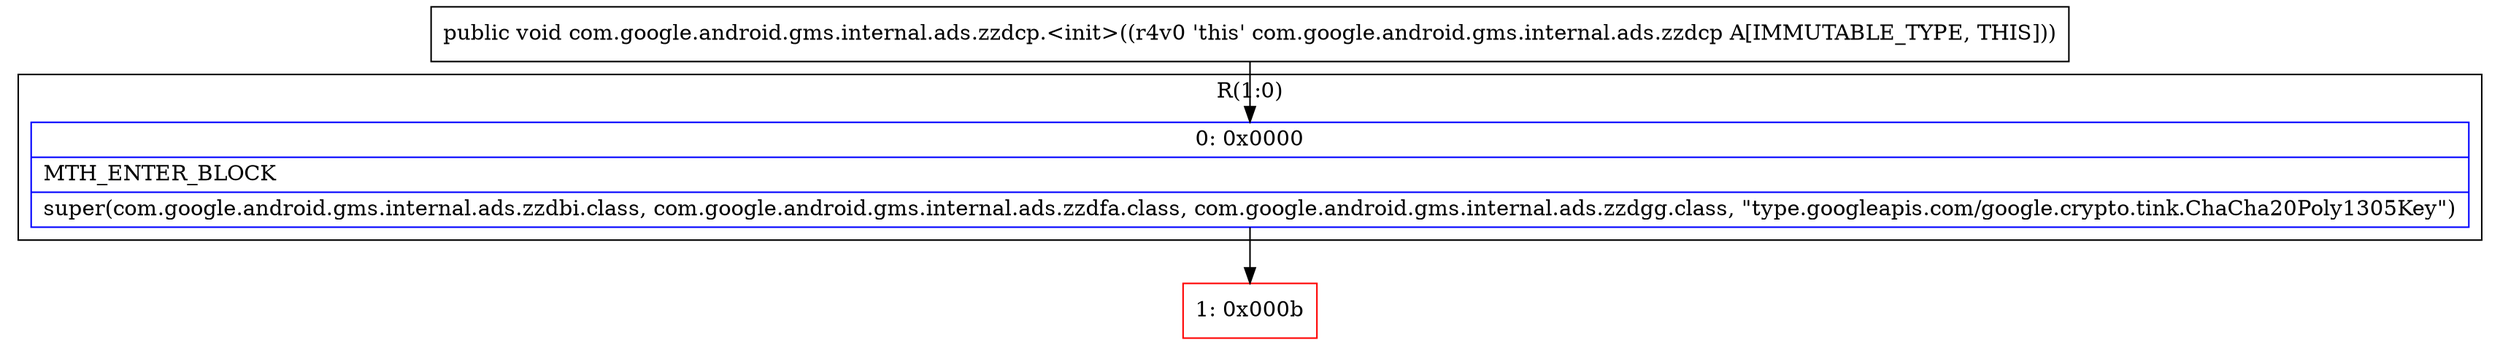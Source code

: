 digraph "CFG forcom.google.android.gms.internal.ads.zzdcp.\<init\>()V" {
subgraph cluster_Region_1137441749 {
label = "R(1:0)";
node [shape=record,color=blue];
Node_0 [shape=record,label="{0\:\ 0x0000|MTH_ENTER_BLOCK\l|super(com.google.android.gms.internal.ads.zzdbi.class, com.google.android.gms.internal.ads.zzdfa.class, com.google.android.gms.internal.ads.zzdgg.class, \"type.googleapis.com\/google.crypto.tink.ChaCha20Poly1305Key\")\l}"];
}
Node_1 [shape=record,color=red,label="{1\:\ 0x000b}"];
MethodNode[shape=record,label="{public void com.google.android.gms.internal.ads.zzdcp.\<init\>((r4v0 'this' com.google.android.gms.internal.ads.zzdcp A[IMMUTABLE_TYPE, THIS])) }"];
MethodNode -> Node_0;
Node_0 -> Node_1;
}

